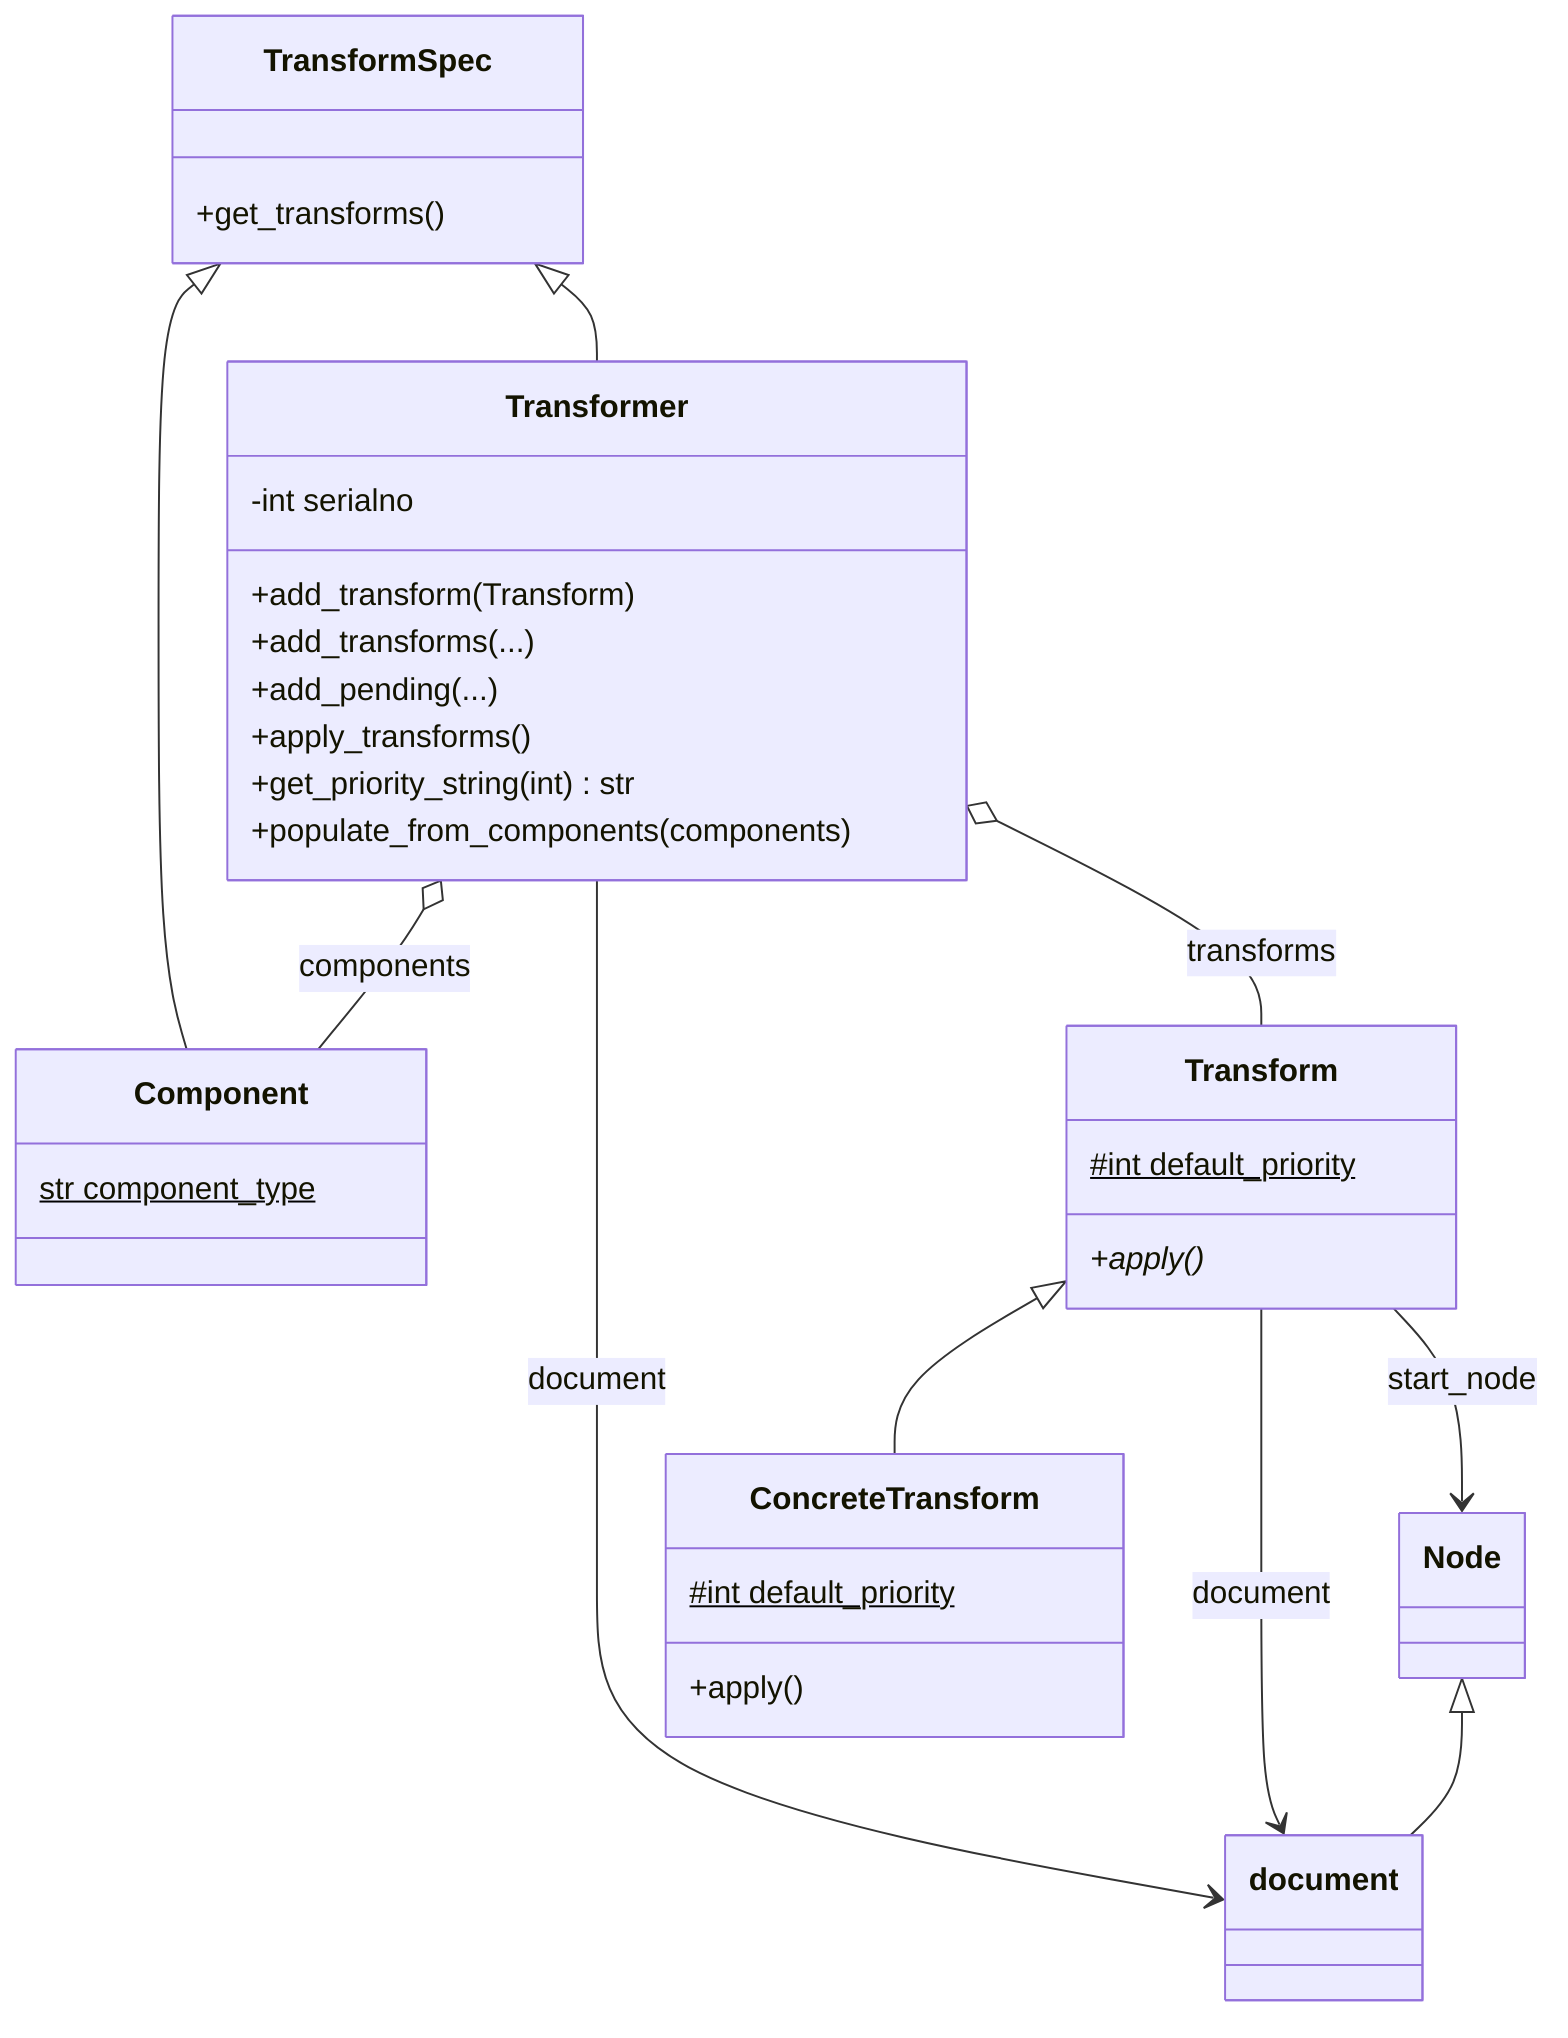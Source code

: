 classDiagram
    direction TB

    TransformSpec <|-- Component
    TransformSpec <|-- Transformer

    class Component{
        str component_type$
    }

    class Transformer{
        -int serialno
        +add_transform(Transform)
        +add_transforms(...)
        +add_pending(...)
        +apply_transforms()
        +get_priority_string(int) str
        +populate_from_components(components)
    }

    class TransformSpec{
        +get_transforms()
    }

    Transformer o-- Transform: transforms

    Transformer o-- Component: components
    Transformer --> document: document
    %%Node --* document

    class Transform{
        #int default_priority$
        +apply()*
    }

    Transform --> document: document
    Transform --> Node: start_node
    Node <|-- document
    Transform <|-- ConcreteTransform

    class ConcreteTransform{
        #int default_priority$
        +apply()
    }